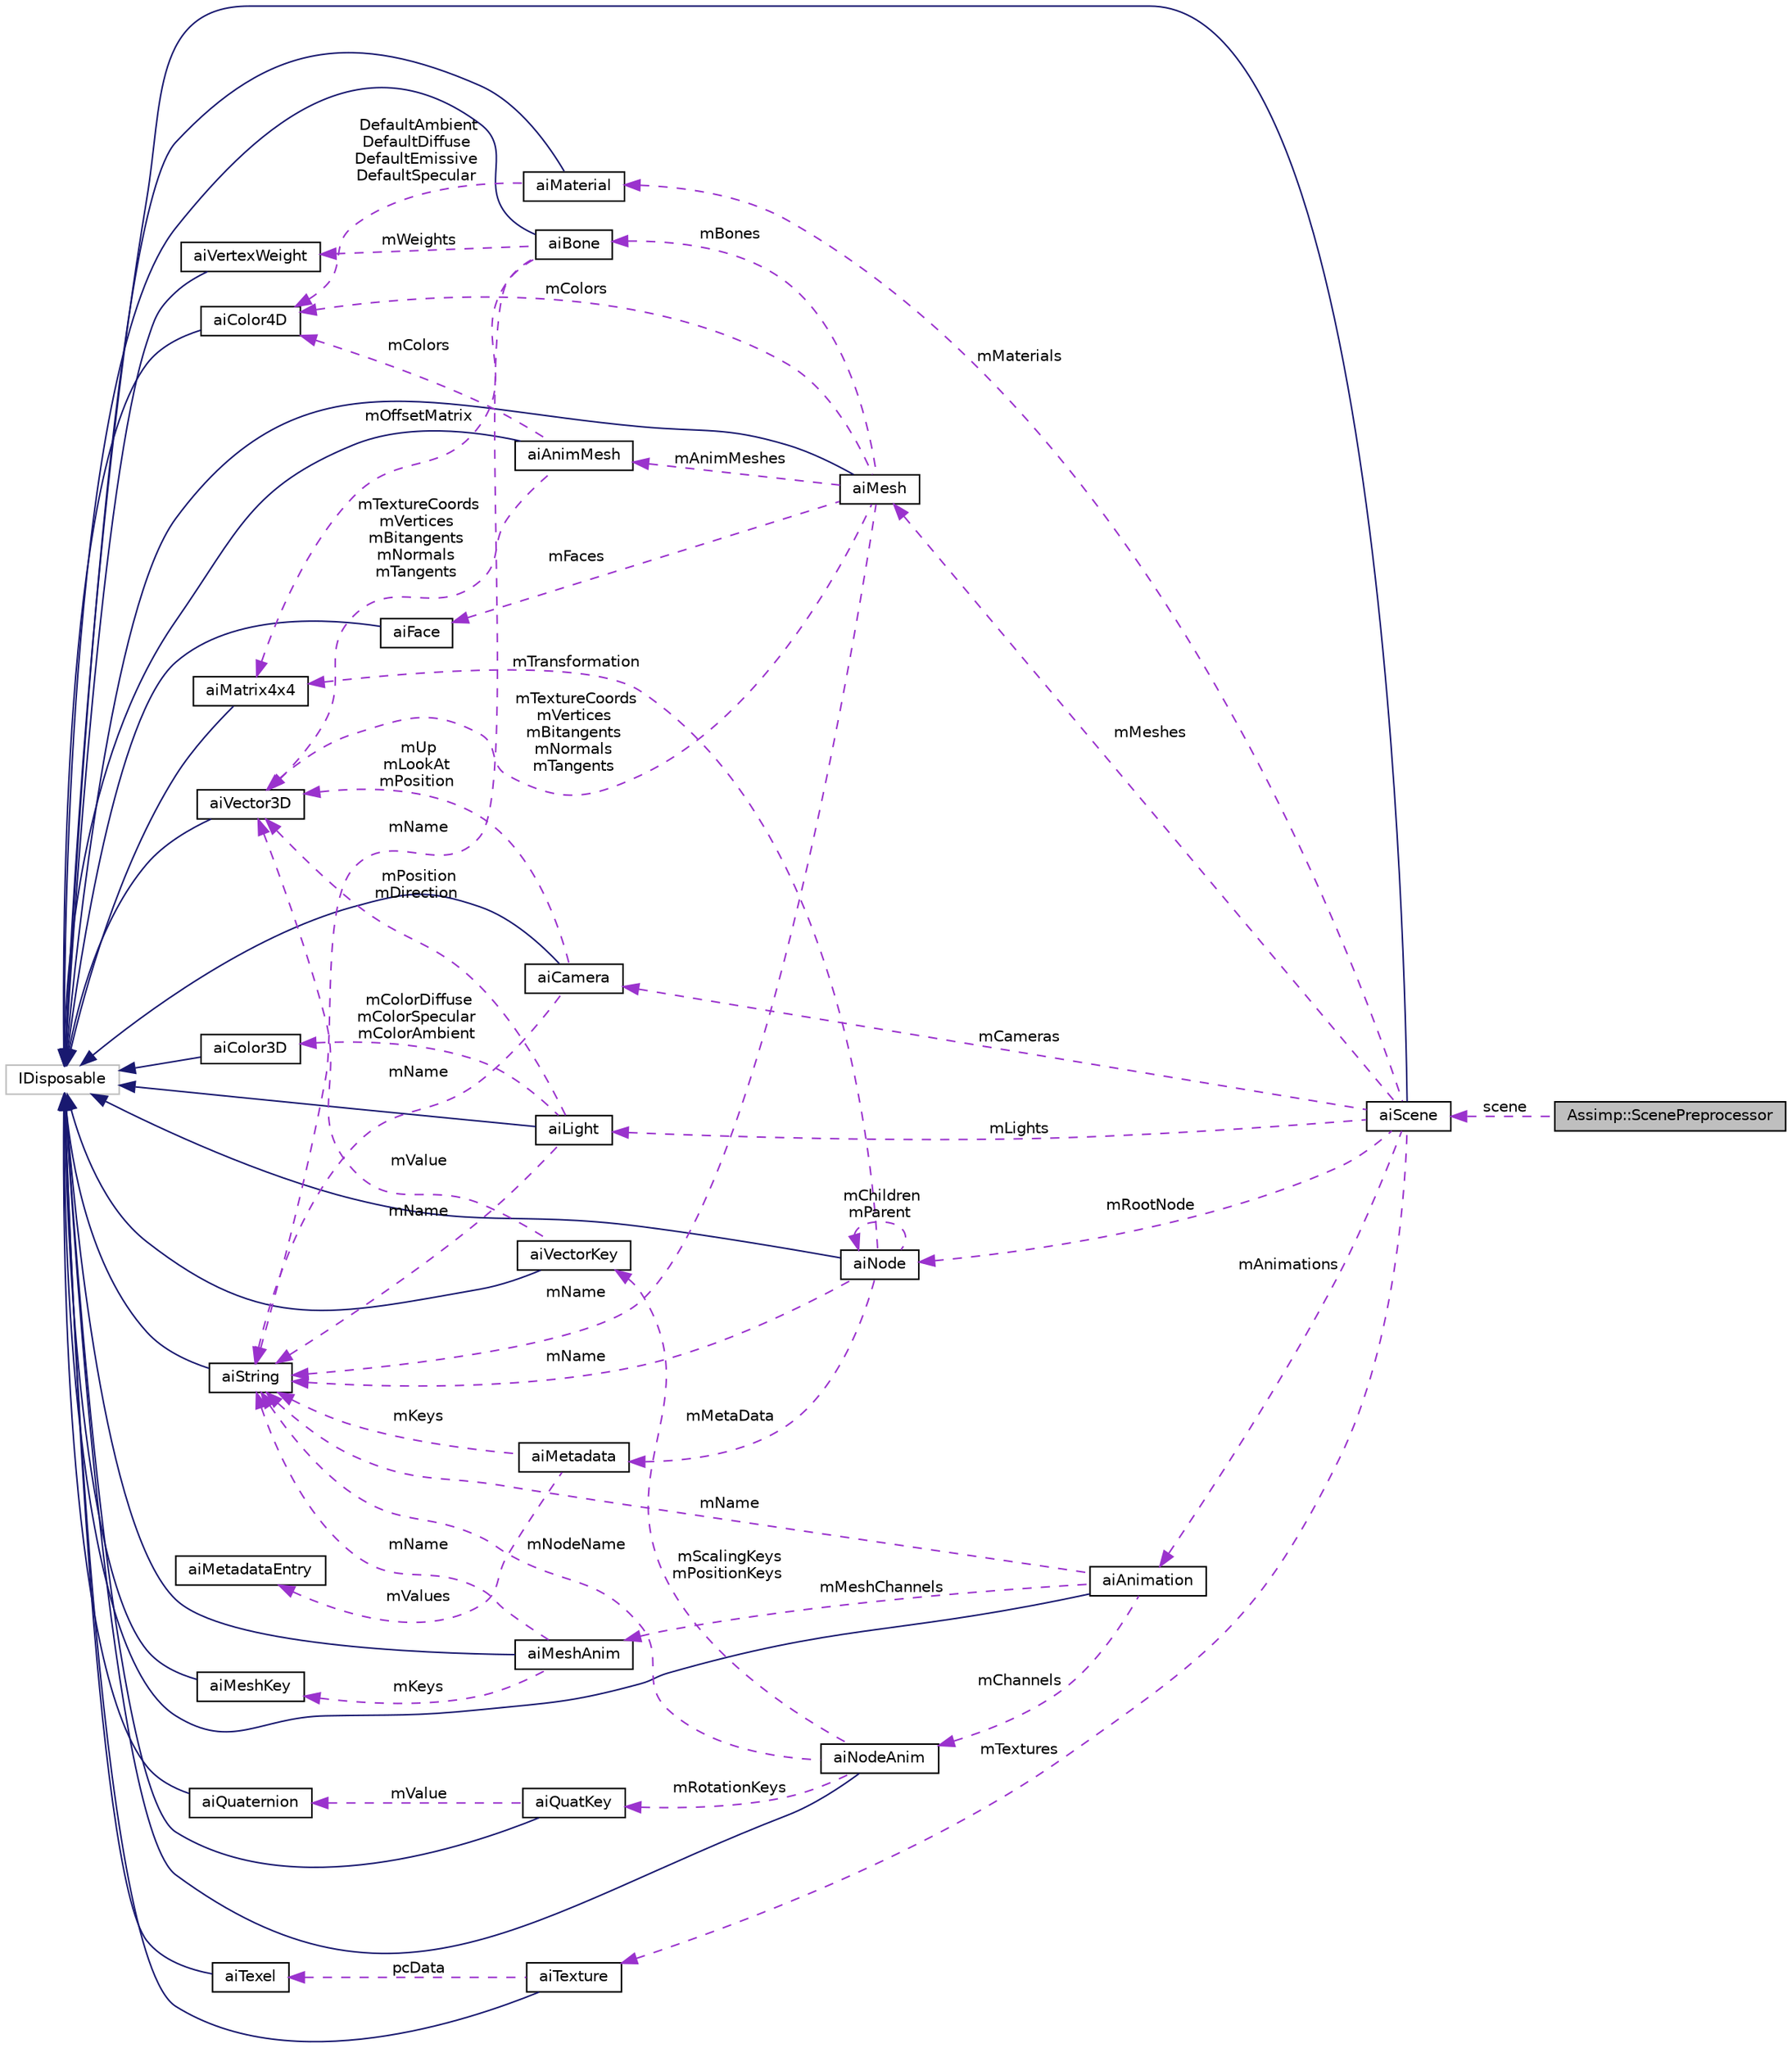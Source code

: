 digraph "Assimp::ScenePreprocessor"
{
  edge [fontname="Helvetica",fontsize="10",labelfontname="Helvetica",labelfontsize="10"];
  node [fontname="Helvetica",fontsize="10",shape=record];
  rankdir="LR";
  Node1 [label="Assimp::ScenePreprocessor",height=0.2,width=0.4,color="black", fillcolor="grey75", style="filled", fontcolor="black"];
  Node2 -> Node1 [dir="back",color="darkorchid3",fontsize="10",style="dashed",label=" scene" ];
  Node2 [label="aiScene",height=0.2,width=0.4,color="black", fillcolor="white", style="filled",URL="$structai_scene.html"];
  Node3 -> Node2 [dir="back",color="midnightblue",fontsize="10",style="solid"];
  Node3 [label="IDisposable",height=0.2,width=0.4,color="grey75", fillcolor="white", style="filled"];
  Node4 -> Node2 [dir="back",color="darkorchid3",fontsize="10",style="dashed",label=" mMaterials" ];
  Node4 [label="aiMaterial",height=0.2,width=0.4,color="black", fillcolor="white", style="filled",URL="$classai_material.html"];
  Node3 -> Node4 [dir="back",color="midnightblue",fontsize="10",style="solid"];
  Node5 -> Node4 [dir="back",color="darkorchid3",fontsize="10",style="dashed",label=" DefaultAmbient\nDefaultDiffuse\nDefaultEmissive\nDefaultSpecular" ];
  Node5 [label="aiColor4D",height=0.2,width=0.4,color="black", fillcolor="white", style="filled",URL="$structai_color4_d.html"];
  Node3 -> Node5 [dir="back",color="midnightblue",fontsize="10",style="solid"];
  Node6 -> Node2 [dir="back",color="darkorchid3",fontsize="10",style="dashed",label=" mMeshes" ];
  Node6 [label="aiMesh",height=0.2,width=0.4,color="black", fillcolor="white", style="filled",URL="$structai_mesh.html",tooltip="A mesh represents a geometry or model with a single material. "];
  Node3 -> Node6 [dir="back",color="midnightblue",fontsize="10",style="solid"];
  Node7 -> Node6 [dir="back",color="darkorchid3",fontsize="10",style="dashed",label=" mAnimMeshes" ];
  Node7 [label="aiAnimMesh",height=0.2,width=0.4,color="black", fillcolor="white", style="filled",URL="$structai_anim_mesh.html",tooltip="NOT CURRENTLY IN USE. An AnimMesh is an attachment to an aiMesh stores per-vertex animations for a pa..."];
  Node3 -> Node7 [dir="back",color="midnightblue",fontsize="10",style="solid"];
  Node8 -> Node7 [dir="back",color="darkorchid3",fontsize="10",style="dashed",label=" mTextureCoords\nmVertices\nmBitangents\nmNormals\nmTangents" ];
  Node8 [label="aiVector3D",height=0.2,width=0.4,color="black", fillcolor="white", style="filled",URL="$structai_vector3_d.html"];
  Node3 -> Node8 [dir="back",color="midnightblue",fontsize="10",style="solid"];
  Node5 -> Node7 [dir="back",color="darkorchid3",fontsize="10",style="dashed",label=" mColors" ];
  Node8 -> Node6 [dir="back",color="darkorchid3",fontsize="10",style="dashed",label=" mTextureCoords\nmVertices\nmBitangents\nmNormals\nmTangents" ];
  Node9 -> Node6 [dir="back",color="darkorchid3",fontsize="10",style="dashed",label=" mFaces" ];
  Node9 [label="aiFace",height=0.2,width=0.4,color="black", fillcolor="white", style="filled",URL="$structai_face.html",tooltip="A single face in a mesh, referring to multiple vertices. "];
  Node3 -> Node9 [dir="back",color="midnightblue",fontsize="10",style="solid"];
  Node10 -> Node6 [dir="back",color="darkorchid3",fontsize="10",style="dashed",label=" mName" ];
  Node10 [label="aiString",height=0.2,width=0.4,color="black", fillcolor="white", style="filled",URL="$structai_string.html"];
  Node3 -> Node10 [dir="back",color="midnightblue",fontsize="10",style="solid"];
  Node5 -> Node6 [dir="back",color="darkorchid3",fontsize="10",style="dashed",label=" mColors" ];
  Node11 -> Node6 [dir="back",color="darkorchid3",fontsize="10",style="dashed",label=" mBones" ];
  Node11 [label="aiBone",height=0.2,width=0.4,color="black", fillcolor="white", style="filled",URL="$structai_bone.html",tooltip="A single bone of a mesh. "];
  Node3 -> Node11 [dir="back",color="midnightblue",fontsize="10",style="solid"];
  Node12 -> Node11 [dir="back",color="darkorchid3",fontsize="10",style="dashed",label=" mWeights" ];
  Node12 [label="aiVertexWeight",height=0.2,width=0.4,color="black", fillcolor="white", style="filled",URL="$structai_vertex_weight.html",tooltip="A single influence of a bone on a vertex. "];
  Node3 -> Node12 [dir="back",color="midnightblue",fontsize="10",style="solid"];
  Node10 -> Node11 [dir="back",color="darkorchid3",fontsize="10",style="dashed",label=" mName" ];
  Node13 -> Node11 [dir="back",color="darkorchid3",fontsize="10",style="dashed",label=" mOffsetMatrix" ];
  Node13 [label="aiMatrix4x4",height=0.2,width=0.4,color="black", fillcolor="white", style="filled",URL="$structai_matrix4x4.html"];
  Node3 -> Node13 [dir="back",color="midnightblue",fontsize="10",style="solid"];
  Node14 -> Node2 [dir="back",color="darkorchid3",fontsize="10",style="dashed",label=" mCameras" ];
  Node14 [label="aiCamera",height=0.2,width=0.4,color="black", fillcolor="white", style="filled",URL="$structai_camera.html"];
  Node3 -> Node14 [dir="back",color="midnightblue",fontsize="10",style="solid"];
  Node8 -> Node14 [dir="back",color="darkorchid3",fontsize="10",style="dashed",label=" mUp\nmLookAt\nmPosition" ];
  Node10 -> Node14 [dir="back",color="darkorchid3",fontsize="10",style="dashed",label=" mName" ];
  Node15 -> Node2 [dir="back",color="darkorchid3",fontsize="10",style="dashed",label=" mLights" ];
  Node15 [label="aiLight",height=0.2,width=0.4,color="black", fillcolor="white", style="filled",URL="$structai_light.html"];
  Node3 -> Node15 [dir="back",color="midnightblue",fontsize="10",style="solid"];
  Node8 -> Node15 [dir="back",color="darkorchid3",fontsize="10",style="dashed",label=" mPosition\nmDirection" ];
  Node16 -> Node15 [dir="back",color="darkorchid3",fontsize="10",style="dashed",label=" mColorDiffuse\nmColorSpecular\nmColorAmbient" ];
  Node16 [label="aiColor3D",height=0.2,width=0.4,color="black", fillcolor="white", style="filled",URL="$structai_color3_d.html"];
  Node3 -> Node16 [dir="back",color="midnightblue",fontsize="10",style="solid"];
  Node10 -> Node15 [dir="back",color="darkorchid3",fontsize="10",style="dashed",label=" mName" ];
  Node17 -> Node2 [dir="back",color="darkorchid3",fontsize="10",style="dashed",label=" mAnimations" ];
  Node17 [label="aiAnimation",height=0.2,width=0.4,color="black", fillcolor="white", style="filled",URL="$structai_animation.html"];
  Node3 -> Node17 [dir="back",color="midnightblue",fontsize="10",style="solid"];
  Node10 -> Node17 [dir="back",color="darkorchid3",fontsize="10",style="dashed",label=" mName" ];
  Node18 -> Node17 [dir="back",color="darkorchid3",fontsize="10",style="dashed",label=" mChannels" ];
  Node18 [label="aiNodeAnim",height=0.2,width=0.4,color="black", fillcolor="white", style="filled",URL="$structai_node_anim.html"];
  Node3 -> Node18 [dir="back",color="midnightblue",fontsize="10",style="solid"];
  Node19 -> Node18 [dir="back",color="darkorchid3",fontsize="10",style="dashed",label=" mRotationKeys" ];
  Node19 [label="aiQuatKey",height=0.2,width=0.4,color="black", fillcolor="white", style="filled",URL="$structai_quat_key.html"];
  Node3 -> Node19 [dir="back",color="midnightblue",fontsize="10",style="solid"];
  Node20 -> Node19 [dir="back",color="darkorchid3",fontsize="10",style="dashed",label=" mValue" ];
  Node20 [label="aiQuaternion",height=0.2,width=0.4,color="black", fillcolor="white", style="filled",URL="$structai_quaternion.html"];
  Node3 -> Node20 [dir="back",color="midnightblue",fontsize="10",style="solid"];
  Node21 -> Node18 [dir="back",color="darkorchid3",fontsize="10",style="dashed",label=" mScalingKeys\nmPositionKeys" ];
  Node21 [label="aiVectorKey",height=0.2,width=0.4,color="black", fillcolor="white", style="filled",URL="$structai_vector_key.html"];
  Node3 -> Node21 [dir="back",color="midnightblue",fontsize="10",style="solid"];
  Node8 -> Node21 [dir="back",color="darkorchid3",fontsize="10",style="dashed",label=" mValue" ];
  Node10 -> Node18 [dir="back",color="darkorchid3",fontsize="10",style="dashed",label=" mNodeName" ];
  Node22 -> Node17 [dir="back",color="darkorchid3",fontsize="10",style="dashed",label=" mMeshChannels" ];
  Node22 [label="aiMeshAnim",height=0.2,width=0.4,color="black", fillcolor="white", style="filled",URL="$structai_mesh_anim.html"];
  Node3 -> Node22 [dir="back",color="midnightblue",fontsize="10",style="solid"];
  Node23 -> Node22 [dir="back",color="darkorchid3",fontsize="10",style="dashed",label=" mKeys" ];
  Node23 [label="aiMeshKey",height=0.2,width=0.4,color="black", fillcolor="white", style="filled",URL="$structai_mesh_key.html"];
  Node3 -> Node23 [dir="back",color="midnightblue",fontsize="10",style="solid"];
  Node10 -> Node22 [dir="back",color="darkorchid3",fontsize="10",style="dashed",label=" mName" ];
  Node24 -> Node2 [dir="back",color="darkorchid3",fontsize="10",style="dashed",label=" mRootNode" ];
  Node24 [label="aiNode",height=0.2,width=0.4,color="black", fillcolor="white", style="filled",URL="$structai_node.html"];
  Node3 -> Node24 [dir="back",color="midnightblue",fontsize="10",style="solid"];
  Node10 -> Node24 [dir="back",color="darkorchid3",fontsize="10",style="dashed",label=" mName" ];
  Node25 -> Node24 [dir="back",color="darkorchid3",fontsize="10",style="dashed",label=" mMetaData" ];
  Node25 [label="aiMetadata",height=0.2,width=0.4,color="black", fillcolor="white", style="filled",URL="$structai_metadata.html"];
  Node10 -> Node25 [dir="back",color="darkorchid3",fontsize="10",style="dashed",label=" mKeys" ];
  Node26 -> Node25 [dir="back",color="darkorchid3",fontsize="10",style="dashed",label=" mValues" ];
  Node26 [label="aiMetadataEntry",height=0.2,width=0.4,color="black", fillcolor="white", style="filled",URL="$structai_metadata_entry.html"];
  Node13 -> Node24 [dir="back",color="darkorchid3",fontsize="10",style="dashed",label=" mTransformation" ];
  Node24 -> Node24 [dir="back",color="darkorchid3",fontsize="10",style="dashed",label=" mChildren\nmParent" ];
  Node27 -> Node2 [dir="back",color="darkorchid3",fontsize="10",style="dashed",label=" mTextures" ];
  Node27 [label="aiTexture",height=0.2,width=0.4,color="black", fillcolor="white", style="filled",URL="$structai_texture.html"];
  Node3 -> Node27 [dir="back",color="midnightblue",fontsize="10",style="solid"];
  Node28 -> Node27 [dir="back",color="darkorchid3",fontsize="10",style="dashed",label=" pcData" ];
  Node28 [label="aiTexel",height=0.2,width=0.4,color="black", fillcolor="white", style="filled",URL="$structai_texel.html",tooltip="Helper structure to represent a texel in a ARGB8888 format. "];
  Node3 -> Node28 [dir="back",color="midnightblue",fontsize="10",style="solid"];
}
